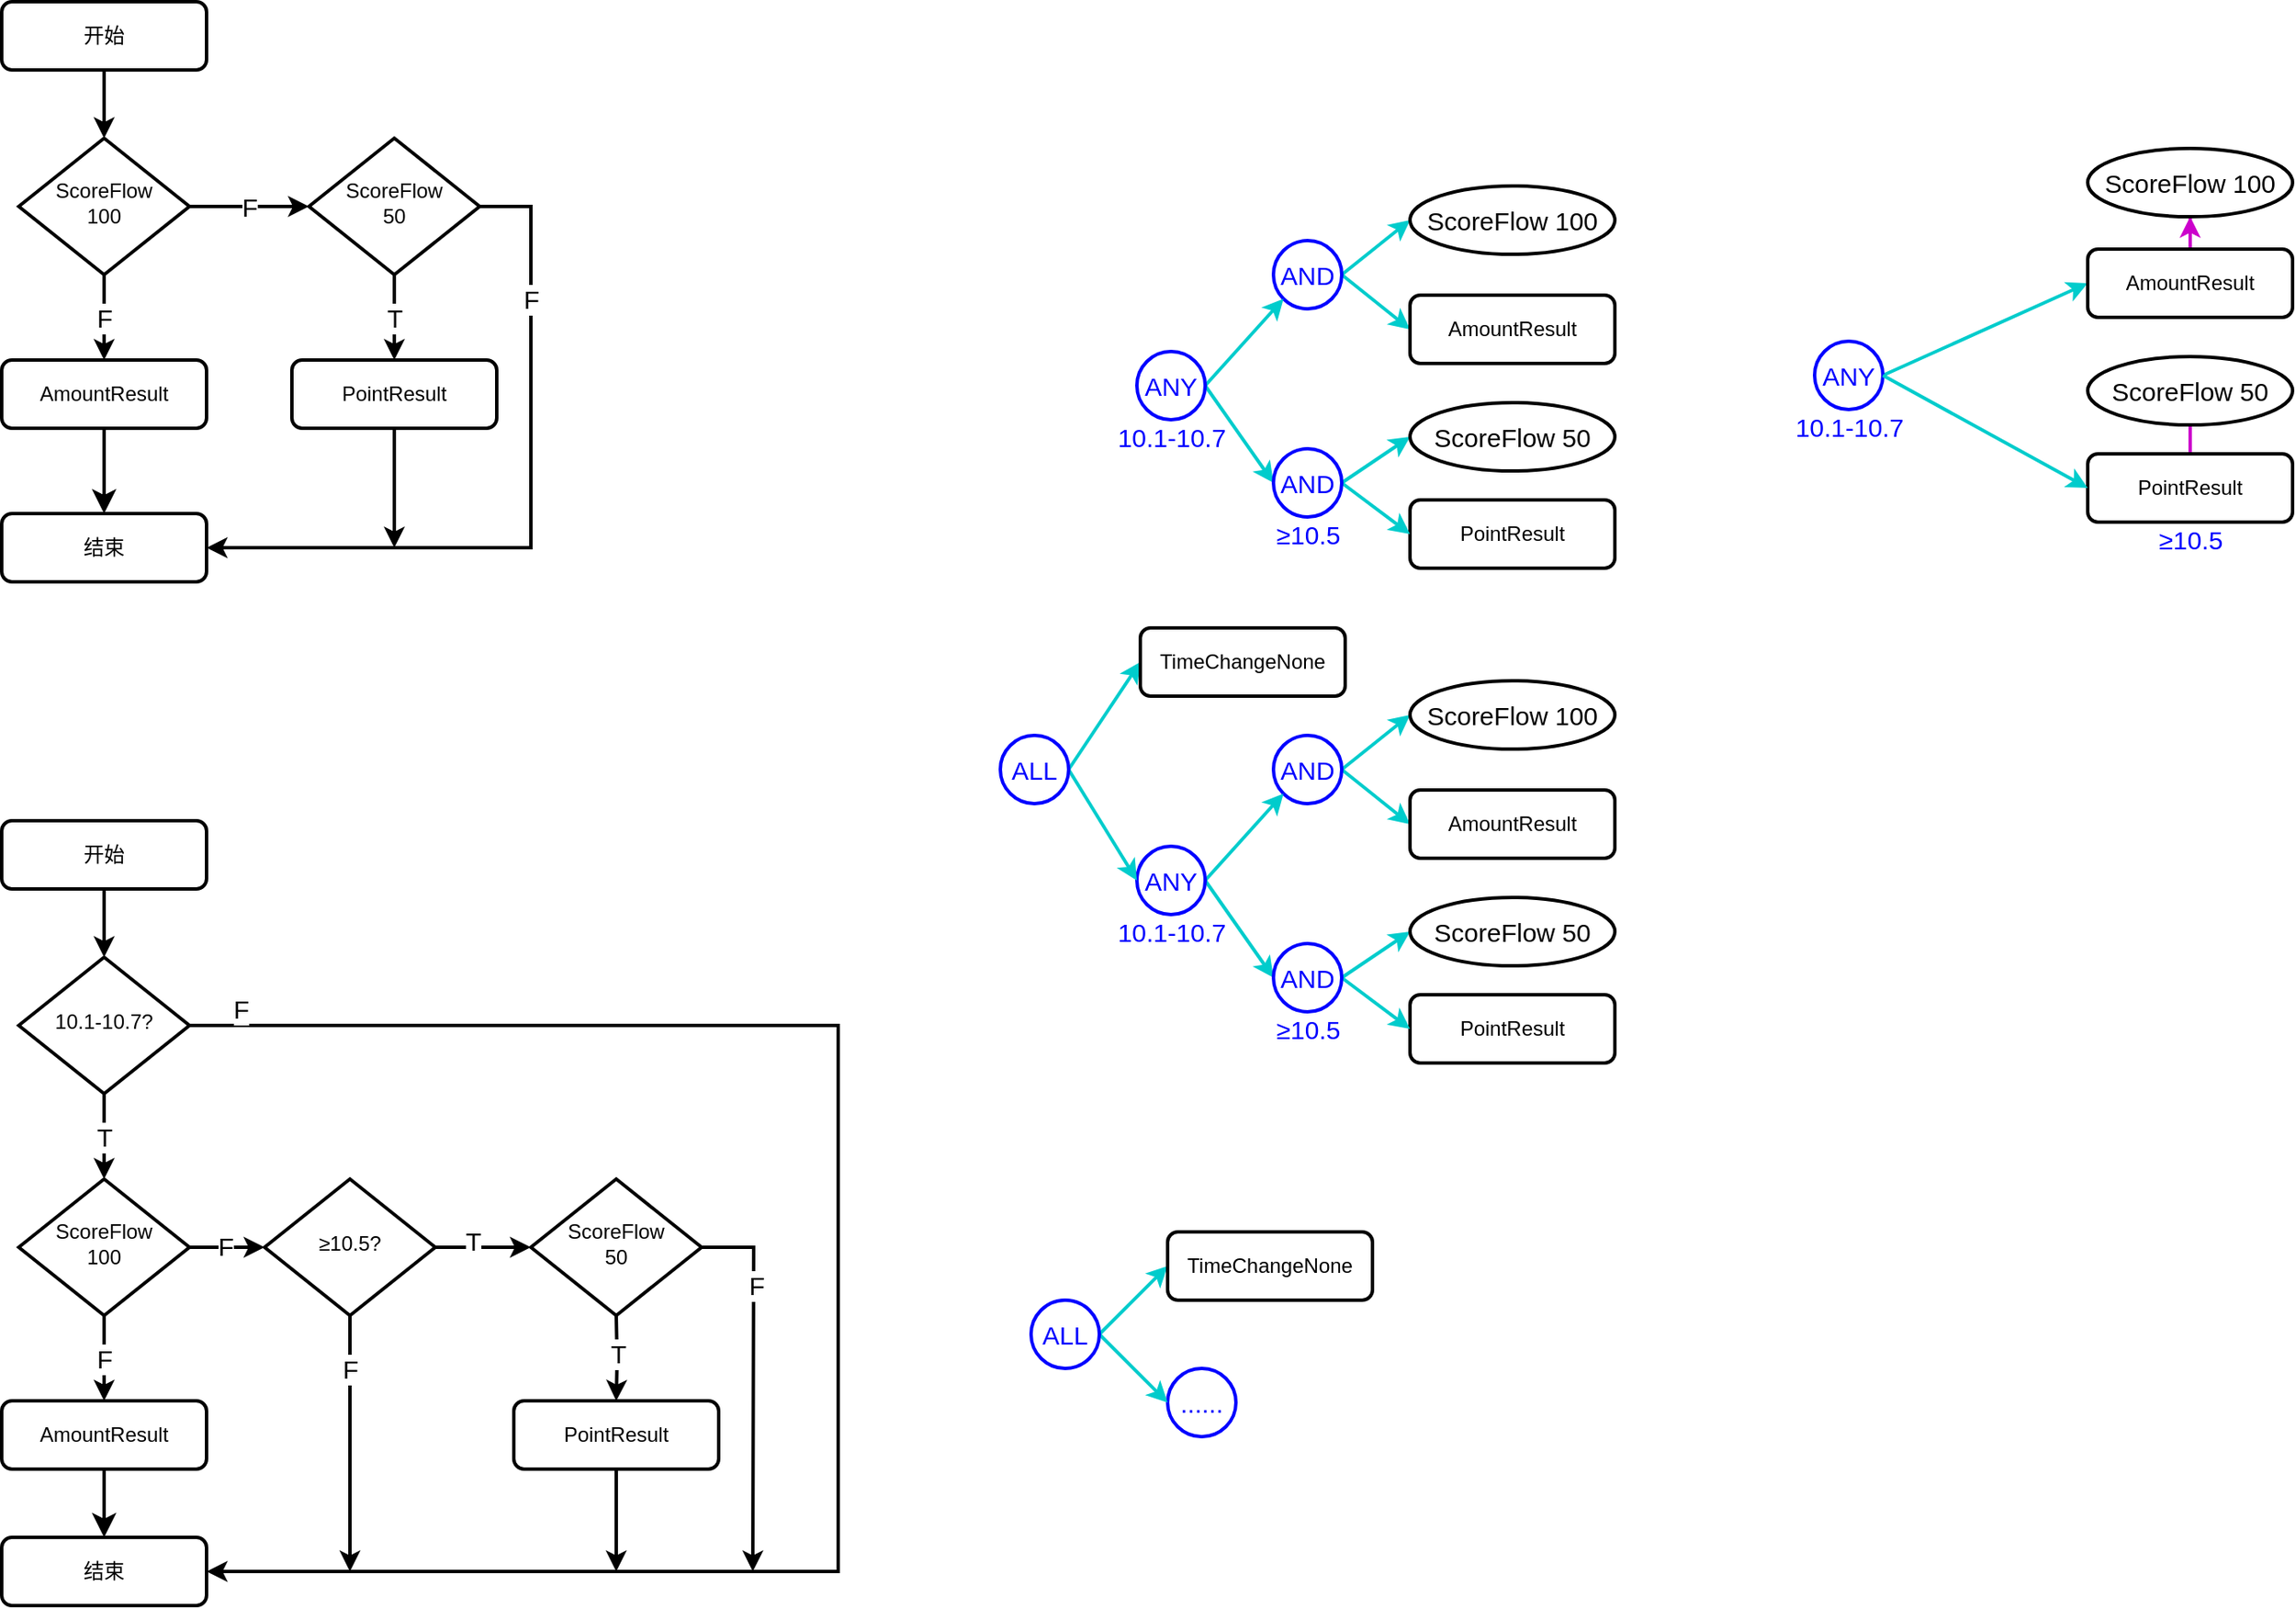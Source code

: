 <mxfile version="13.9.1" type="github">
  <diagram id="C5RBs43oDa-KdzZeNtuy" name="Page-1">
    <mxGraphModel dx="395" dy="258" grid="0" gridSize="10" guides="1" tooltips="1" connect="1" arrows="1" fold="1" page="0" pageScale="1" pageWidth="827" pageHeight="1169" math="0" shadow="0">
      <root>
        <mxCell id="WIyWlLk6GJQsqaUBKTNV-0" />
        <mxCell id="WIyWlLk6GJQsqaUBKTNV-1" parent="WIyWlLk6GJQsqaUBKTNV-0" />
        <mxCell id="TnptlTgJxlTRzI9Jp_Q5-65" value="" style="edgeStyle=orthogonalEdgeStyle;rounded=0;orthogonalLoop=1;jettySize=auto;html=1;endArrow=classic;endFill=1;strokeColor=#000000;strokeWidth=2;" parent="WIyWlLk6GJQsqaUBKTNV-1" source="TnptlTgJxlTRzI9Jp_Q5-39" target="TnptlTgJxlTRzI9Jp_Q5-55" edge="1">
          <mxGeometry relative="1" as="geometry" />
        </mxCell>
        <mxCell id="TnptlTgJxlTRzI9Jp_Q5-39" value="开始" style="rounded=1;whiteSpace=wrap;html=1;fontSize=12;glass=0;strokeWidth=2;shadow=0;" parent="WIyWlLk6GJQsqaUBKTNV-1" vertex="1">
          <mxGeometry x="160" y="530" width="120" height="40" as="geometry" />
        </mxCell>
        <mxCell id="TnptlTgJxlTRzI9Jp_Q5-64" value="F" style="edgeStyle=orthogonalEdgeStyle;rounded=0;orthogonalLoop=1;jettySize=auto;html=1;endArrow=classic;endFill=1;strokeColor=#000000;spacing=3;fontSize=15;strokeWidth=2;" parent="WIyWlLk6GJQsqaUBKTNV-1" source="TnptlTgJxlTRzI9Jp_Q5-42" target="TnptlTgJxlTRzI9Jp_Q5-45" edge="1">
          <mxGeometry relative="1" as="geometry" />
        </mxCell>
        <mxCell id="TnptlTgJxlTRzI9Jp_Q5-118" value="" style="edgeStyle=orthogonalEdgeStyle;rounded=0;jumpSize=10;orthogonalLoop=1;jettySize=auto;html=1;endArrow=classic;endFill=1;strokeColor=#000000;fontSize=15;fontColor=#000000;strokeWidth=2;" parent="WIyWlLk6GJQsqaUBKTNV-1" source="TnptlTgJxlTRzI9Jp_Q5-42" target="TnptlTgJxlTRzI9Jp_Q5-117" edge="1">
          <mxGeometry relative="1" as="geometry" />
        </mxCell>
        <mxCell id="TnptlTgJxlTRzI9Jp_Q5-120" value="F" style="edgeLabel;html=1;align=center;verticalAlign=middle;resizable=0;points=[];fontSize=15;fontColor=#000000;" parent="TnptlTgJxlTRzI9Jp_Q5-118" vertex="1" connectable="0">
          <mxGeometry x="-0.051" y="1" relative="1" as="geometry">
            <mxPoint as="offset" />
          </mxGeometry>
        </mxCell>
        <mxCell id="TnptlTgJxlTRzI9Jp_Q5-42" value="ScoreFlow&lt;br&gt;100" style="rhombus;whiteSpace=wrap;html=1;shadow=0;fontFamily=Helvetica;fontSize=12;align=center;strokeWidth=2;spacing=6;spacingTop=-4;" parent="WIyWlLk6GJQsqaUBKTNV-1" vertex="1">
          <mxGeometry x="170" y="740" width="100" height="80" as="geometry" />
        </mxCell>
        <mxCell id="TnptlTgJxlTRzI9Jp_Q5-43" value="" style="rounded=0;html=1;jettySize=auto;orthogonalLoop=1;fontSize=11;endArrow=classic;endFill=1;endSize=8;strokeWidth=2;shadow=0;labelBackgroundColor=none;edgeStyle=orthogonalEdgeStyle;exitX=0.5;exitY=1;exitDx=0;exitDy=0;" parent="WIyWlLk6GJQsqaUBKTNV-1" source="TnptlTgJxlTRzI9Jp_Q5-45" target="TnptlTgJxlTRzI9Jp_Q5-44" edge="1">
          <mxGeometry x="0.333" y="20" relative="1" as="geometry">
            <mxPoint as="offset" />
            <mxPoint x="220" y="940" as="sourcePoint" />
          </mxGeometry>
        </mxCell>
        <mxCell id="TnptlTgJxlTRzI9Jp_Q5-44" value="结束" style="rounded=1;whiteSpace=wrap;html=1;fontSize=12;glass=0;strokeWidth=2;shadow=0;" parent="WIyWlLk6GJQsqaUBKTNV-1" vertex="1">
          <mxGeometry x="160" y="950" width="120" height="40" as="geometry" />
        </mxCell>
        <mxCell id="TnptlTgJxlTRzI9Jp_Q5-45" value="AmountResult" style="rounded=1;whiteSpace=wrap;html=1;fontSize=12;glass=0;strokeWidth=2;shadow=0;" parent="WIyWlLk6GJQsqaUBKTNV-1" vertex="1">
          <mxGeometry x="160" y="870" width="120" height="40" as="geometry" />
        </mxCell>
        <mxCell id="TnptlTgJxlTRzI9Jp_Q5-46" value="" style="edgeStyle=orthogonalEdgeStyle;rounded=0;orthogonalLoop=1;jettySize=auto;html=1;spacing=3;fontSize=15;strokeWidth=2;" parent="WIyWlLk6GJQsqaUBKTNV-1" target="TnptlTgJxlTRzI9Jp_Q5-50" edge="1">
          <mxGeometry relative="1" as="geometry">
            <mxPoint x="520" y="820.0" as="sourcePoint" />
          </mxGeometry>
        </mxCell>
        <mxCell id="TnptlTgJxlTRzI9Jp_Q5-111" value="T" style="edgeLabel;html=1;align=center;verticalAlign=middle;resizable=0;points=[];fontSize=15;" parent="TnptlTgJxlTRzI9Jp_Q5-46" vertex="1" connectable="0">
          <mxGeometry x="-0.156" relative="1" as="geometry">
            <mxPoint as="offset" />
          </mxGeometry>
        </mxCell>
        <mxCell id="TnptlTgJxlTRzI9Jp_Q5-124" style="edgeStyle=orthogonalEdgeStyle;rounded=0;jumpSize=10;orthogonalLoop=1;jettySize=auto;html=1;endArrow=classic;endFill=1;strokeColor=#000000;fontSize=15;fontColor=#000000;strokeWidth=2;" parent="WIyWlLk6GJQsqaUBKTNV-1" source="TnptlTgJxlTRzI9Jp_Q5-50" edge="1">
          <mxGeometry relative="1" as="geometry">
            <mxPoint x="520" y="970" as="targetPoint" />
          </mxGeometry>
        </mxCell>
        <mxCell id="TnptlTgJxlTRzI9Jp_Q5-50" value="PointResult" style="rounded=1;whiteSpace=wrap;html=1;fontSize=12;glass=0;strokeWidth=2;shadow=0;" parent="WIyWlLk6GJQsqaUBKTNV-1" vertex="1">
          <mxGeometry x="460" y="870" width="120" height="40" as="geometry" />
        </mxCell>
        <mxCell id="TnptlTgJxlTRzI9Jp_Q5-56" value="T" style="edgeStyle=orthogonalEdgeStyle;rounded=0;orthogonalLoop=1;jettySize=auto;html=1;endArrow=classic;endFill=1;strokeColor=#000000;spacing=3;fontSize=15;strokeWidth=2;" parent="WIyWlLk6GJQsqaUBKTNV-1" source="TnptlTgJxlTRzI9Jp_Q5-55" target="TnptlTgJxlTRzI9Jp_Q5-42" edge="1">
          <mxGeometry relative="1" as="geometry" />
        </mxCell>
        <mxCell id="TnptlTgJxlTRzI9Jp_Q5-114" style="edgeStyle=orthogonalEdgeStyle;rounded=0;jumpSize=10;orthogonalLoop=1;jettySize=auto;html=1;exitX=1;exitY=0.5;exitDx=0;exitDy=0;entryX=1;entryY=0.5;entryDx=0;entryDy=0;endArrow=classic;endFill=1;strokeColor=#000000;fontSize=15;fontColor=#99004D;strokeWidth=2;" parent="WIyWlLk6GJQsqaUBKTNV-1" source="TnptlTgJxlTRzI9Jp_Q5-55" target="TnptlTgJxlTRzI9Jp_Q5-44" edge="1">
          <mxGeometry relative="1" as="geometry">
            <Array as="points">
              <mxPoint x="650" y="650" />
              <mxPoint x="650" y="970" />
            </Array>
          </mxGeometry>
        </mxCell>
        <mxCell id="TnptlTgJxlTRzI9Jp_Q5-132" value="F" style="edgeLabel;html=1;align=center;verticalAlign=middle;resizable=0;points=[];fontSize=15;fontColor=#000000;" parent="TnptlTgJxlTRzI9Jp_Q5-114" vertex="1" connectable="0">
          <mxGeometry x="-0.627" y="-1" relative="1" as="geometry">
            <mxPoint x="-170" y="-10.97" as="offset" />
          </mxGeometry>
        </mxCell>
        <mxCell id="TnptlTgJxlTRzI9Jp_Q5-55" value="10.1-10.7?" style="rhombus;whiteSpace=wrap;html=1;shadow=0;fontFamily=Helvetica;fontSize=12;align=center;strokeWidth=2;spacing=6;spacingTop=-4;" parent="WIyWlLk6GJQsqaUBKTNV-1" vertex="1">
          <mxGeometry x="170" y="610" width="100" height="80" as="geometry" />
        </mxCell>
        <mxCell id="TnptlTgJxlTRzI9Jp_Q5-104" value="" style="edgeStyle=orthogonalEdgeStyle;rounded=0;orthogonalLoop=1;jettySize=auto;html=1;endArrow=classic;endFill=1;strokeColor=#000000;spacingBottom=0;fontStyle=0;strokeWidth=2;" parent="WIyWlLk6GJQsqaUBKTNV-1" source="TnptlTgJxlTRzI9Jp_Q5-86" target="TnptlTgJxlTRzI9Jp_Q5-89" edge="1">
          <mxGeometry relative="1" as="geometry" />
        </mxCell>
        <mxCell id="TnptlTgJxlTRzI9Jp_Q5-86" value="开始" style="rounded=1;whiteSpace=wrap;html=1;fontSize=12;glass=0;strokeWidth=2;shadow=0;spacingBottom=0;fontStyle=0" parent="WIyWlLk6GJQsqaUBKTNV-1" vertex="1">
          <mxGeometry x="160" y="50" width="120" height="40" as="geometry" />
        </mxCell>
        <mxCell id="TnptlTgJxlTRzI9Jp_Q5-87" value="F" style="edgeStyle=orthogonalEdgeStyle;rounded=0;orthogonalLoop=1;jettySize=auto;html=1;endArrow=classic;endFill=1;strokeColor=#000000;spacing=3;fontSize=15;spacingBottom=0;fontStyle=0;strokeWidth=2;" parent="WIyWlLk6GJQsqaUBKTNV-1" source="TnptlTgJxlTRzI9Jp_Q5-89" target="TnptlTgJxlTRzI9Jp_Q5-97" edge="1">
          <mxGeometry relative="1" as="geometry" />
        </mxCell>
        <mxCell id="TnptlTgJxlTRzI9Jp_Q5-88" value="F" style="edgeStyle=orthogonalEdgeStyle;rounded=0;orthogonalLoop=1;jettySize=auto;html=1;endArrow=classic;endFill=1;strokeColor=#000000;spacing=3;fontSize=15;spacingBottom=0;fontStyle=0;strokeWidth=2;" parent="WIyWlLk6GJQsqaUBKTNV-1" source="TnptlTgJxlTRzI9Jp_Q5-89" target="TnptlTgJxlTRzI9Jp_Q5-92" edge="1">
          <mxGeometry relative="1" as="geometry" />
        </mxCell>
        <mxCell id="TnptlTgJxlTRzI9Jp_Q5-89" value="ScoreFlow&lt;br&gt;100" style="rhombus;whiteSpace=wrap;html=1;shadow=0;fontFamily=Helvetica;fontSize=12;align=center;strokeWidth=2;spacing=6;spacingTop=-4;spacingBottom=0;fontStyle=0" parent="WIyWlLk6GJQsqaUBKTNV-1" vertex="1">
          <mxGeometry x="170" y="130" width="100" height="80" as="geometry" />
        </mxCell>
        <mxCell id="TnptlTgJxlTRzI9Jp_Q5-90" value="" style="rounded=0;html=1;jettySize=auto;orthogonalLoop=1;fontSize=11;endArrow=classic;endFill=1;endSize=8;strokeWidth=2;shadow=0;labelBackgroundColor=none;edgeStyle=orthogonalEdgeStyle;exitX=0.5;exitY=1;exitDx=0;exitDy=0;spacingBottom=0;fontStyle=0" parent="WIyWlLk6GJQsqaUBKTNV-1" source="TnptlTgJxlTRzI9Jp_Q5-92" target="TnptlTgJxlTRzI9Jp_Q5-91" edge="1">
          <mxGeometry x="0.333" y="20" relative="1" as="geometry">
            <mxPoint as="offset" />
            <mxPoint x="220" y="330" as="sourcePoint" />
          </mxGeometry>
        </mxCell>
        <mxCell id="TnptlTgJxlTRzI9Jp_Q5-91" value="结束" style="rounded=1;whiteSpace=wrap;html=1;fontSize=12;glass=0;strokeWidth=2;shadow=0;spacingBottom=0;fontStyle=0" parent="WIyWlLk6GJQsqaUBKTNV-1" vertex="1">
          <mxGeometry x="160" y="350" width="120" height="40" as="geometry" />
        </mxCell>
        <mxCell id="TnptlTgJxlTRzI9Jp_Q5-92" value="AmountResult" style="rounded=1;whiteSpace=wrap;html=1;fontSize=12;glass=0;strokeWidth=2;shadow=0;spacingBottom=0;fontStyle=0" parent="WIyWlLk6GJQsqaUBKTNV-1" vertex="1">
          <mxGeometry x="160" y="260" width="120" height="40" as="geometry" />
        </mxCell>
        <mxCell id="TnptlTgJxlTRzI9Jp_Q5-93" value="T" style="edgeStyle=orthogonalEdgeStyle;rounded=0;orthogonalLoop=1;jettySize=auto;html=1;spacing=3;fontSize=15;spacingBottom=0;fontStyle=0;strokeWidth=2;" parent="WIyWlLk6GJQsqaUBKTNV-1" source="TnptlTgJxlTRzI9Jp_Q5-97" target="TnptlTgJxlTRzI9Jp_Q5-99" edge="1">
          <mxGeometry relative="1" as="geometry" />
        </mxCell>
        <mxCell id="TnptlTgJxlTRzI9Jp_Q5-95" style="edgeStyle=orthogonalEdgeStyle;rounded=0;orthogonalLoop=1;jettySize=auto;html=1;exitX=1;exitY=0.5;exitDx=0;exitDy=0;entryX=1;entryY=0.5;entryDx=0;entryDy=0;spacing=3;fontSize=12;spacingBottom=0;fontStyle=0;strokeWidth=2;" parent="WIyWlLk6GJQsqaUBKTNV-1" source="TnptlTgJxlTRzI9Jp_Q5-97" target="TnptlTgJxlTRzI9Jp_Q5-91" edge="1">
          <mxGeometry relative="1" as="geometry">
            <Array as="points">
              <mxPoint x="470" y="170" />
              <mxPoint x="470" y="370" />
            </Array>
          </mxGeometry>
        </mxCell>
        <mxCell id="TnptlTgJxlTRzI9Jp_Q5-131" value="F" style="edgeLabel;html=1;align=center;verticalAlign=middle;resizable=0;points=[];fontSize=15;fontColor=#000000;spacingBottom=0;fontStyle=0" parent="TnptlTgJxlTRzI9Jp_Q5-95" vertex="1" connectable="0">
          <mxGeometry x="-0.63" y="3" relative="1" as="geometry">
            <mxPoint x="-3.06" y="5.88" as="offset" />
          </mxGeometry>
        </mxCell>
        <mxCell id="TnptlTgJxlTRzI9Jp_Q5-97" value="ScoreFlow&lt;br&gt;50" style="rhombus;whiteSpace=wrap;html=1;shadow=0;fontFamily=Helvetica;fontSize=12;align=center;strokeWidth=2;spacing=6;spacingTop=-4;spacingBottom=0;fontStyle=0" parent="WIyWlLk6GJQsqaUBKTNV-1" vertex="1">
          <mxGeometry x="340" y="130" width="100" height="80" as="geometry" />
        </mxCell>
        <mxCell id="TnptlTgJxlTRzI9Jp_Q5-129" style="edgeStyle=orthogonalEdgeStyle;rounded=0;jumpSize=10;orthogonalLoop=1;jettySize=auto;html=1;endArrow=classic;endFill=1;strokeColor=#000000;fontSize=15;fontColor=#000000;spacingBottom=0;fontStyle=0;strokeWidth=2;" parent="WIyWlLk6GJQsqaUBKTNV-1" source="TnptlTgJxlTRzI9Jp_Q5-99" edge="1">
          <mxGeometry relative="1" as="geometry">
            <mxPoint x="390" y="370" as="targetPoint" />
          </mxGeometry>
        </mxCell>
        <mxCell id="TnptlTgJxlTRzI9Jp_Q5-99" value="PointResult" style="rounded=1;whiteSpace=wrap;html=1;fontSize=12;glass=0;strokeWidth=2;shadow=0;spacingBottom=0;fontStyle=0" parent="WIyWlLk6GJQsqaUBKTNV-1" vertex="1">
          <mxGeometry x="330" y="260" width="120" height="40" as="geometry" />
        </mxCell>
        <mxCell id="TnptlTgJxlTRzI9Jp_Q5-125" style="edgeStyle=orthogonalEdgeStyle;rounded=0;jumpSize=10;orthogonalLoop=1;jettySize=auto;html=1;endArrow=classic;endFill=1;strokeColor=#000000;fontSize=15;fontColor=#000000;strokeWidth=2;" parent="WIyWlLk6GJQsqaUBKTNV-1" source="TnptlTgJxlTRzI9Jp_Q5-48" edge="1">
          <mxGeometry relative="1" as="geometry">
            <mxPoint x="600" y="970" as="targetPoint" />
          </mxGeometry>
        </mxCell>
        <mxCell id="TnptlTgJxlTRzI9Jp_Q5-126" value="F" style="edgeLabel;html=1;align=center;verticalAlign=middle;resizable=0;points=[];fontSize=15;fontColor=#000000;" parent="TnptlTgJxlTRzI9Jp_Q5-125" vertex="1" connectable="0">
          <mxGeometry x="-0.53" y="1" relative="1" as="geometry">
            <mxPoint as="offset" />
          </mxGeometry>
        </mxCell>
        <mxCell id="TnptlTgJxlTRzI9Jp_Q5-48" value="ScoreFlow&lt;br&gt;50" style="rhombus;whiteSpace=wrap;html=1;shadow=0;fontFamily=Helvetica;fontSize=12;align=center;strokeWidth=2;spacing=6;spacingTop=-4;" parent="WIyWlLk6GJQsqaUBKTNV-1" vertex="1">
          <mxGeometry x="470" y="740" width="100" height="80" as="geometry" />
        </mxCell>
        <mxCell id="TnptlTgJxlTRzI9Jp_Q5-112" style="edgeStyle=orthogonalEdgeStyle;rounded=0;orthogonalLoop=1;jettySize=auto;html=1;exitX=1;exitY=0.5;exitDx=0;exitDy=0;entryX=1;entryY=0.5;entryDx=0;entryDy=0;fontSize=12;" parent="WIyWlLk6GJQsqaUBKTNV-1" target="TnptlTgJxlTRzI9Jp_Q5-48" edge="1">
          <mxGeometry relative="1" as="geometry">
            <mxPoint x="570" y="780.0" as="sourcePoint" />
            <mxPoint x="430" y="1000" as="targetPoint" />
          </mxGeometry>
        </mxCell>
        <mxCell id="TnptlTgJxlTRzI9Jp_Q5-119" value="" style="edgeStyle=orthogonalEdgeStyle;rounded=0;jumpSize=10;orthogonalLoop=1;jettySize=auto;html=1;endArrow=classic;endFill=1;strokeColor=#000000;fontSize=15;fontColor=#000000;strokeWidth=2;" parent="WIyWlLk6GJQsqaUBKTNV-1" source="TnptlTgJxlTRzI9Jp_Q5-117" target="TnptlTgJxlTRzI9Jp_Q5-48" edge="1">
          <mxGeometry relative="1" as="geometry" />
        </mxCell>
        <mxCell id="TnptlTgJxlTRzI9Jp_Q5-121" value="T" style="edgeLabel;html=1;align=center;verticalAlign=middle;resizable=0;points=[];fontSize=15;fontColor=#000000;" parent="TnptlTgJxlTRzI9Jp_Q5-119" vertex="1" connectable="0">
          <mxGeometry x="-0.229" y="4" relative="1" as="geometry">
            <mxPoint as="offset" />
          </mxGeometry>
        </mxCell>
        <mxCell id="TnptlTgJxlTRzI9Jp_Q5-123" style="edgeStyle=orthogonalEdgeStyle;rounded=0;jumpSize=10;orthogonalLoop=1;jettySize=auto;html=1;endArrow=classic;endFill=1;strokeColor=#000000;fontSize=15;fontColor=#000000;strokeWidth=2;" parent="WIyWlLk6GJQsqaUBKTNV-1" source="TnptlTgJxlTRzI9Jp_Q5-117" edge="1">
          <mxGeometry relative="1" as="geometry">
            <mxPoint x="364" y="970" as="targetPoint" />
          </mxGeometry>
        </mxCell>
        <mxCell id="TnptlTgJxlTRzI9Jp_Q5-127" value="F" style="edgeLabel;html=1;align=center;verticalAlign=middle;resizable=0;points=[];fontSize=15;fontColor=#000000;" parent="TnptlTgJxlTRzI9Jp_Q5-123" vertex="1" connectable="0">
          <mxGeometry x="-0.303" relative="1" as="geometry">
            <mxPoint y="-21.76" as="offset" />
          </mxGeometry>
        </mxCell>
        <mxCell id="TnptlTgJxlTRzI9Jp_Q5-117" value="≥10.5?" style="rhombus;whiteSpace=wrap;html=1;shadow=0;fontFamily=Helvetica;fontSize=12;align=center;strokeWidth=2;spacing=6;spacingTop=-4;" parent="WIyWlLk6GJQsqaUBKTNV-1" vertex="1">
          <mxGeometry x="314" y="740" width="100" height="80" as="geometry" />
        </mxCell>
        <mxCell id="TnptlTgJxlTRzI9Jp_Q5-153" style="edgeStyle=none;rounded=0;jumpSize=10;orthogonalLoop=1;jettySize=auto;html=1;exitX=1;exitY=0.5;exitDx=0;exitDy=0;entryX=0;entryY=0.5;entryDx=0;entryDy=0;endArrow=classic;endFill=1;strokeWidth=2;fontSize=15;fontColor=#6600CC;strokeColor=#00CCCC;" parent="WIyWlLk6GJQsqaUBKTNV-1" source="TnptlTgJxlTRzI9Jp_Q5-135" target="TnptlTgJxlTRzI9Jp_Q5-148" edge="1">
          <mxGeometry relative="1" as="geometry" />
        </mxCell>
        <mxCell id="TnptlTgJxlTRzI9Jp_Q5-154" style="edgeStyle=none;rounded=0;jumpSize=10;orthogonalLoop=1;jettySize=auto;html=1;exitX=1;exitY=0.5;exitDx=0;exitDy=0;entryX=0;entryY=0.5;entryDx=0;entryDy=0;endArrow=classic;endFill=1;strokeWidth=2;fontSize=15;fontColor=#6600CC;strokeColor=#00CCCC;" parent="WIyWlLk6GJQsqaUBKTNV-1" source="TnptlTgJxlTRzI9Jp_Q5-135" target="TnptlTgJxlTRzI9Jp_Q5-143" edge="1">
          <mxGeometry relative="1" as="geometry" />
        </mxCell>
        <mxCell id="TnptlTgJxlTRzI9Jp_Q5-135" value="AND" style="ellipse;whiteSpace=wrap;html=1;aspect=fixed;strokeWidth=2;fontSize=15;fontColor=#0000FF;strokeColor=#0000FF;" parent="WIyWlLk6GJQsqaUBKTNV-1" vertex="1">
          <mxGeometry x="905" y="190" width="40" height="40" as="geometry" />
        </mxCell>
        <mxCell id="TnptlTgJxlTRzI9Jp_Q5-157" style="edgeStyle=none;rounded=0;jumpSize=10;orthogonalLoop=1;jettySize=auto;html=1;exitX=1;exitY=0.5;exitDx=0;exitDy=0;entryX=0;entryY=1;entryDx=0;entryDy=0;endArrow=classic;endFill=1;strokeWidth=2;fontSize=15;fontColor=#6600CC;strokeColor=#00CCCC;" parent="WIyWlLk6GJQsqaUBKTNV-1" source="TnptlTgJxlTRzI9Jp_Q5-136" target="TnptlTgJxlTRzI9Jp_Q5-135" edge="1">
          <mxGeometry relative="1" as="geometry" />
        </mxCell>
        <mxCell id="TnptlTgJxlTRzI9Jp_Q5-158" style="edgeStyle=none;rounded=0;jumpSize=10;orthogonalLoop=1;jettySize=auto;html=1;exitX=1;exitY=0.5;exitDx=0;exitDy=0;entryX=0;entryY=0.5;entryDx=0;entryDy=0;endArrow=classic;endFill=1;strokeWidth=2;fontSize=15;fontColor=#6600CC;strokeColor=#00CCCC;" parent="WIyWlLk6GJQsqaUBKTNV-1" source="TnptlTgJxlTRzI9Jp_Q5-136" target="TnptlTgJxlTRzI9Jp_Q5-145" edge="1">
          <mxGeometry relative="1" as="geometry" />
        </mxCell>
        <mxCell id="TnptlTgJxlTRzI9Jp_Q5-136" value="ANY" style="ellipse;whiteSpace=wrap;html=1;aspect=fixed;strokeWidth=2;fontSize=15;fontColor=#0000FF;strokeColor=#0000FF;" parent="WIyWlLk6GJQsqaUBKTNV-1" vertex="1">
          <mxGeometry x="825" y="255" width="40" height="40" as="geometry" />
        </mxCell>
        <mxCell id="TnptlTgJxlTRzI9Jp_Q5-143" value="AmountResult" style="rounded=1;whiteSpace=wrap;html=1;fontSize=12;glass=0;strokeWidth=2;shadow=0;spacingBottom=0;fontStyle=0" parent="WIyWlLk6GJQsqaUBKTNV-1" vertex="1">
          <mxGeometry x="985" y="222" width="120" height="40" as="geometry" />
        </mxCell>
        <mxCell id="TnptlTgJxlTRzI9Jp_Q5-144" value="PointResult" style="rounded=1;whiteSpace=wrap;html=1;fontSize=12;glass=0;strokeWidth=2;shadow=0;spacingBottom=0;fontStyle=0" parent="WIyWlLk6GJQsqaUBKTNV-1" vertex="1">
          <mxGeometry x="985" y="342" width="120" height="40" as="geometry" />
        </mxCell>
        <mxCell id="TnptlTgJxlTRzI9Jp_Q5-155" style="edgeStyle=none;rounded=0;jumpSize=10;orthogonalLoop=1;jettySize=auto;html=1;exitX=1;exitY=0.5;exitDx=0;exitDy=0;entryX=0;entryY=0.5;entryDx=0;entryDy=0;endArrow=classic;endFill=1;strokeWidth=2;fontSize=15;fontColor=#6600CC;strokeColor=#00CCCC;" parent="WIyWlLk6GJQsqaUBKTNV-1" source="TnptlTgJxlTRzI9Jp_Q5-145" target="TnptlTgJxlTRzI9Jp_Q5-149" edge="1">
          <mxGeometry relative="1" as="geometry" />
        </mxCell>
        <mxCell id="TnptlTgJxlTRzI9Jp_Q5-156" style="edgeStyle=none;rounded=0;jumpSize=10;orthogonalLoop=1;jettySize=auto;html=1;exitX=1;exitY=0.5;exitDx=0;exitDy=0;entryX=0;entryY=0.5;entryDx=0;entryDy=0;endArrow=classic;endFill=1;strokeWidth=2;fontSize=15;fontColor=#6600CC;strokeColor=#00CCCC;" parent="WIyWlLk6GJQsqaUBKTNV-1" source="TnptlTgJxlTRzI9Jp_Q5-145" target="TnptlTgJxlTRzI9Jp_Q5-144" edge="1">
          <mxGeometry relative="1" as="geometry" />
        </mxCell>
        <mxCell id="TnptlTgJxlTRzI9Jp_Q5-145" value="AND" style="ellipse;whiteSpace=wrap;html=1;aspect=fixed;strokeWidth=2;fontSize=15;fontColor=#0000FF;strokeColor=#0000FF;" parent="WIyWlLk6GJQsqaUBKTNV-1" vertex="1">
          <mxGeometry x="905" y="312" width="40" height="40" as="geometry" />
        </mxCell>
        <mxCell id="TnptlTgJxlTRzI9Jp_Q5-148" value="&lt;span&gt;ScoreFlow 100&lt;/span&gt;" style="ellipse;whiteSpace=wrap;html=1;strokeWidth=2;fontSize=15;fontColor=#000000;" parent="WIyWlLk6GJQsqaUBKTNV-1" vertex="1">
          <mxGeometry x="985" y="158" width="120" height="40" as="geometry" />
        </mxCell>
        <mxCell id="TnptlTgJxlTRzI9Jp_Q5-149" value="&lt;span&gt;ScoreFlow 50&lt;/span&gt;" style="ellipse;whiteSpace=wrap;html=1;strokeWidth=2;fontSize=15;fontColor=#000000;" parent="WIyWlLk6GJQsqaUBKTNV-1" vertex="1">
          <mxGeometry x="985" y="285" width="120" height="40" as="geometry" />
        </mxCell>
        <mxCell id="TnptlTgJxlTRzI9Jp_Q5-166" value="10.1-10.7" style="text;html=1;align=center;verticalAlign=middle;resizable=0;points=[];autosize=1;fontSize=15;fontColor=#0000FF;" parent="WIyWlLk6GJQsqaUBKTNV-1" vertex="1">
          <mxGeometry x="805" y="295" width="80" height="20" as="geometry" />
        </mxCell>
        <mxCell id="TnptlTgJxlTRzI9Jp_Q5-167" value="≥10.5" style="text;html=1;align=center;verticalAlign=middle;resizable=0;points=[];autosize=1;fontSize=15;fontColor=#0000FF;" parent="WIyWlLk6GJQsqaUBKTNV-1" vertex="1">
          <mxGeometry x="895" y="352" width="60" height="20" as="geometry" />
        </mxCell>
        <mxCell id="TnptlTgJxlTRzI9Jp_Q5-168" style="edgeStyle=none;rounded=0;jumpSize=10;orthogonalLoop=1;jettySize=auto;html=1;exitX=1;exitY=0.5;exitDx=0;exitDy=0;entryX=0;entryY=0.5;entryDx=0;entryDy=0;endArrow=classic;endFill=1;strokeWidth=2;fontSize=15;fontColor=#6600CC;strokeColor=#00CCCC;" parent="WIyWlLk6GJQsqaUBKTNV-1" source="TnptlTgJxlTRzI9Jp_Q5-170" target="TnptlTgJxlTRzI9Jp_Q5-179" edge="1">
          <mxGeometry relative="1" as="geometry" />
        </mxCell>
        <mxCell id="TnptlTgJxlTRzI9Jp_Q5-169" style="edgeStyle=none;rounded=0;jumpSize=10;orthogonalLoop=1;jettySize=auto;html=1;exitX=1;exitY=0.5;exitDx=0;exitDy=0;entryX=0;entryY=0.5;entryDx=0;entryDy=0;endArrow=classic;endFill=1;strokeWidth=2;fontSize=15;fontColor=#6600CC;strokeColor=#00CCCC;" parent="WIyWlLk6GJQsqaUBKTNV-1" source="TnptlTgJxlTRzI9Jp_Q5-170" target="TnptlTgJxlTRzI9Jp_Q5-174" edge="1">
          <mxGeometry relative="1" as="geometry" />
        </mxCell>
        <mxCell id="TnptlTgJxlTRzI9Jp_Q5-170" value="AND" style="ellipse;whiteSpace=wrap;html=1;aspect=fixed;strokeWidth=2;fontSize=15;fontColor=#0000FF;strokeColor=#0000FF;" parent="WIyWlLk6GJQsqaUBKTNV-1" vertex="1">
          <mxGeometry x="905" y="480" width="40" height="40" as="geometry" />
        </mxCell>
        <mxCell id="TnptlTgJxlTRzI9Jp_Q5-171" style="edgeStyle=none;rounded=0;jumpSize=10;orthogonalLoop=1;jettySize=auto;html=1;exitX=1;exitY=0.5;exitDx=0;exitDy=0;entryX=0;entryY=1;entryDx=0;entryDy=0;endArrow=classic;endFill=1;strokeWidth=2;fontSize=15;fontColor=#6600CC;strokeColor=#00CCCC;" parent="WIyWlLk6GJQsqaUBKTNV-1" source="TnptlTgJxlTRzI9Jp_Q5-173" target="TnptlTgJxlTRzI9Jp_Q5-170" edge="1">
          <mxGeometry relative="1" as="geometry" />
        </mxCell>
        <mxCell id="TnptlTgJxlTRzI9Jp_Q5-172" style="edgeStyle=none;rounded=0;jumpSize=10;orthogonalLoop=1;jettySize=auto;html=1;exitX=1;exitY=0.5;exitDx=0;exitDy=0;entryX=0;entryY=0.5;entryDx=0;entryDy=0;endArrow=classic;endFill=1;strokeWidth=2;fontSize=15;fontColor=#6600CC;strokeColor=#00CCCC;" parent="WIyWlLk6GJQsqaUBKTNV-1" source="TnptlTgJxlTRzI9Jp_Q5-173" target="TnptlTgJxlTRzI9Jp_Q5-178" edge="1">
          <mxGeometry relative="1" as="geometry" />
        </mxCell>
        <mxCell id="TnptlTgJxlTRzI9Jp_Q5-173" value="ANY" style="ellipse;whiteSpace=wrap;html=1;aspect=fixed;strokeWidth=2;fontSize=15;fontColor=#0000FF;strokeColor=#0000FF;" parent="WIyWlLk6GJQsqaUBKTNV-1" vertex="1">
          <mxGeometry x="825" y="545" width="40" height="40" as="geometry" />
        </mxCell>
        <mxCell id="TnptlTgJxlTRzI9Jp_Q5-174" value="AmountResult" style="rounded=1;whiteSpace=wrap;html=1;fontSize=12;glass=0;strokeWidth=2;shadow=0;spacingBottom=0;fontStyle=0" parent="WIyWlLk6GJQsqaUBKTNV-1" vertex="1">
          <mxGeometry x="985" y="512" width="120" height="40" as="geometry" />
        </mxCell>
        <mxCell id="TnptlTgJxlTRzI9Jp_Q5-175" value="PointResult" style="rounded=1;whiteSpace=wrap;html=1;fontSize=12;glass=0;strokeWidth=2;shadow=0;spacingBottom=0;fontStyle=0" parent="WIyWlLk6GJQsqaUBKTNV-1" vertex="1">
          <mxGeometry x="985" y="632" width="120" height="40" as="geometry" />
        </mxCell>
        <mxCell id="TnptlTgJxlTRzI9Jp_Q5-176" style="edgeStyle=none;rounded=0;jumpSize=10;orthogonalLoop=1;jettySize=auto;html=1;exitX=1;exitY=0.5;exitDx=0;exitDy=0;entryX=0;entryY=0.5;entryDx=0;entryDy=0;endArrow=classic;endFill=1;strokeWidth=2;fontSize=15;fontColor=#6600CC;strokeColor=#00CCCC;" parent="WIyWlLk6GJQsqaUBKTNV-1" source="TnptlTgJxlTRzI9Jp_Q5-178" target="TnptlTgJxlTRzI9Jp_Q5-180" edge="1">
          <mxGeometry relative="1" as="geometry" />
        </mxCell>
        <mxCell id="TnptlTgJxlTRzI9Jp_Q5-177" style="edgeStyle=none;rounded=0;jumpSize=10;orthogonalLoop=1;jettySize=auto;html=1;exitX=1;exitY=0.5;exitDx=0;exitDy=0;entryX=0;entryY=0.5;entryDx=0;entryDy=0;endArrow=classic;endFill=1;strokeWidth=2;fontSize=15;fontColor=#6600CC;strokeColor=#00CCCC;" parent="WIyWlLk6GJQsqaUBKTNV-1" source="TnptlTgJxlTRzI9Jp_Q5-178" target="TnptlTgJxlTRzI9Jp_Q5-175" edge="1">
          <mxGeometry relative="1" as="geometry" />
        </mxCell>
        <mxCell id="TnptlTgJxlTRzI9Jp_Q5-178" value="AND" style="ellipse;whiteSpace=wrap;html=1;aspect=fixed;strokeWidth=2;fontSize=15;fontColor=#0000FF;strokeColor=#0000FF;" parent="WIyWlLk6GJQsqaUBKTNV-1" vertex="1">
          <mxGeometry x="905" y="602" width="40" height="40" as="geometry" />
        </mxCell>
        <mxCell id="TnptlTgJxlTRzI9Jp_Q5-179" value="&lt;span&gt;ScoreFlow 100&lt;/span&gt;" style="ellipse;whiteSpace=wrap;html=1;strokeWidth=2;fontSize=15;fontColor=#000000;" parent="WIyWlLk6GJQsqaUBKTNV-1" vertex="1">
          <mxGeometry x="985" y="448" width="120" height="40" as="geometry" />
        </mxCell>
        <mxCell id="TnptlTgJxlTRzI9Jp_Q5-180" value="&lt;span&gt;ScoreFlow 50&lt;/span&gt;" style="ellipse;whiteSpace=wrap;html=1;strokeWidth=2;fontSize=15;fontColor=#000000;" parent="WIyWlLk6GJQsqaUBKTNV-1" vertex="1">
          <mxGeometry x="985" y="575" width="120" height="40" as="geometry" />
        </mxCell>
        <mxCell id="TnptlTgJxlTRzI9Jp_Q5-181" value="10.1-10.7" style="text;html=1;align=center;verticalAlign=middle;resizable=0;points=[];autosize=1;fontSize=15;fontColor=#0000FF;" parent="WIyWlLk6GJQsqaUBKTNV-1" vertex="1">
          <mxGeometry x="805" y="585" width="80" height="20" as="geometry" />
        </mxCell>
        <mxCell id="TnptlTgJxlTRzI9Jp_Q5-182" value="≥10.5" style="text;html=1;align=center;verticalAlign=middle;resizable=0;points=[];autosize=1;fontSize=15;fontColor=#0000FF;" parent="WIyWlLk6GJQsqaUBKTNV-1" vertex="1">
          <mxGeometry x="895" y="642" width="60" height="20" as="geometry" />
        </mxCell>
        <mxCell id="TnptlTgJxlTRzI9Jp_Q5-185" style="rounded=0;jumpSize=10;orthogonalLoop=1;jettySize=auto;html=1;exitX=1;exitY=0.5;exitDx=0;exitDy=0;entryX=0;entryY=0.5;entryDx=0;entryDy=0;endArrow=classic;endFill=1;strokeColor=#00CCCC;strokeWidth=2;fontSize=15;fontColor=#6600CC;startArrow=none;startFill=0;" parent="WIyWlLk6GJQsqaUBKTNV-1" source="TnptlTgJxlTRzI9Jp_Q5-183" target="TnptlTgJxlTRzI9Jp_Q5-173" edge="1">
          <mxGeometry relative="1" as="geometry" />
        </mxCell>
        <mxCell id="TnptlTgJxlTRzI9Jp_Q5-187" style="edgeStyle=none;rounded=0;jumpSize=10;orthogonalLoop=1;jettySize=auto;html=1;exitX=1;exitY=0.5;exitDx=0;exitDy=0;entryX=0;entryY=0.5;entryDx=0;entryDy=0;startArrow=none;startFill=0;endArrow=classic;endFill=1;strokeColor=#00CCCC;strokeWidth=2;fontSize=15;fontColor=#6600CC;" parent="WIyWlLk6GJQsqaUBKTNV-1" source="TnptlTgJxlTRzI9Jp_Q5-183" target="TnptlTgJxlTRzI9Jp_Q5-186" edge="1">
          <mxGeometry relative="1" as="geometry" />
        </mxCell>
        <mxCell id="TnptlTgJxlTRzI9Jp_Q5-183" value="ALL" style="ellipse;whiteSpace=wrap;html=1;aspect=fixed;strokeWidth=2;fontSize=15;fontColor=#0000FF;strokeColor=#0000FF;" parent="WIyWlLk6GJQsqaUBKTNV-1" vertex="1">
          <mxGeometry x="745" y="480" width="40" height="40" as="geometry" />
        </mxCell>
        <mxCell id="TnptlTgJxlTRzI9Jp_Q5-186" value="TimeChangeNone" style="rounded=1;whiteSpace=wrap;html=1;fontSize=12;glass=0;strokeWidth=2;shadow=0;spacingBottom=0;fontStyle=0" parent="WIyWlLk6GJQsqaUBKTNV-1" vertex="1">
          <mxGeometry x="827" y="417" width="120" height="40" as="geometry" />
        </mxCell>
        <mxCell id="TnptlTgJxlTRzI9Jp_Q5-188" style="edgeStyle=none;rounded=0;jumpSize=10;orthogonalLoop=1;jettySize=auto;html=1;exitX=1;exitY=0.5;exitDx=0;exitDy=0;entryX=0;entryY=0.5;entryDx=0;entryDy=0;endArrow=classic;endFill=1;strokeWidth=2;fontSize=15;fontColor=#6600CC;strokeColor=#00CCCC;" parent="WIyWlLk6GJQsqaUBKTNV-1" edge="1">
          <mxGeometry relative="1" as="geometry">
            <mxPoint x="1338" y="856" as="sourcePoint" />
          </mxGeometry>
        </mxCell>
        <mxCell id="TnptlTgJxlTRzI9Jp_Q5-193" value="......" style="ellipse;whiteSpace=wrap;html=1;aspect=fixed;strokeWidth=2;fontSize=15;fontColor=#0000FF;strokeColor=#0000FF;" parent="WIyWlLk6GJQsqaUBKTNV-1" vertex="1">
          <mxGeometry x="843" y="851" width="40" height="40" as="geometry" />
        </mxCell>
        <mxCell id="TnptlTgJxlTRzI9Jp_Q5-203" style="rounded=0;jumpSize=10;orthogonalLoop=1;jettySize=auto;html=1;exitX=1;exitY=0.5;exitDx=0;exitDy=0;entryX=0;entryY=0.5;entryDx=0;entryDy=0;endArrow=classic;endFill=1;strokeColor=#00CCCC;strokeWidth=2;fontSize=15;fontColor=#6600CC;startArrow=none;startFill=0;" parent="WIyWlLk6GJQsqaUBKTNV-1" source="TnptlTgJxlTRzI9Jp_Q5-205" target="TnptlTgJxlTRzI9Jp_Q5-193" edge="1">
          <mxGeometry relative="1" as="geometry" />
        </mxCell>
        <mxCell id="TnptlTgJxlTRzI9Jp_Q5-204" style="edgeStyle=none;rounded=0;jumpSize=10;orthogonalLoop=1;jettySize=auto;html=1;exitX=1;exitY=0.5;exitDx=0;exitDy=0;entryX=0;entryY=0.5;entryDx=0;entryDy=0;startArrow=none;startFill=0;endArrow=classic;endFill=1;strokeColor=#00CCCC;strokeWidth=2;fontSize=15;fontColor=#6600CC;" parent="WIyWlLk6GJQsqaUBKTNV-1" source="TnptlTgJxlTRzI9Jp_Q5-205" target="TnptlTgJxlTRzI9Jp_Q5-206" edge="1">
          <mxGeometry relative="1" as="geometry" />
        </mxCell>
        <mxCell id="TnptlTgJxlTRzI9Jp_Q5-205" value="ALL" style="ellipse;whiteSpace=wrap;html=1;aspect=fixed;strokeWidth=2;fontSize=15;fontColor=#0000FF;strokeColor=#0000FF;" parent="WIyWlLk6GJQsqaUBKTNV-1" vertex="1">
          <mxGeometry x="763" y="811" width="40" height="40" as="geometry" />
        </mxCell>
        <mxCell id="TnptlTgJxlTRzI9Jp_Q5-206" value="TimeChangeNone" style="rounded=1;whiteSpace=wrap;html=1;fontSize=12;glass=0;strokeWidth=2;shadow=0;spacingBottom=0;fontStyle=0" parent="WIyWlLk6GJQsqaUBKTNV-1" vertex="1">
          <mxGeometry x="843" y="771" width="120" height="40" as="geometry" />
        </mxCell>
        <mxCell id="jmGzEtICHQxzF6tMECZx-3" style="edgeStyle=none;rounded=0;jumpSize=10;orthogonalLoop=1;jettySize=auto;html=1;exitX=1;exitY=0.5;exitDx=0;exitDy=0;entryX=0;entryY=0.5;entryDx=0;entryDy=0;endArrow=classic;endFill=1;strokeWidth=2;fontSize=15;fontColor=#6600CC;strokeColor=#00CCCC;" edge="1" parent="WIyWlLk6GJQsqaUBKTNV-1" source="jmGzEtICHQxzF6tMECZx-5" target="jmGzEtICHQxzF6tMECZx-6">
          <mxGeometry relative="1" as="geometry">
            <mxPoint x="1307.858" y="218.142" as="targetPoint" />
          </mxGeometry>
        </mxCell>
        <mxCell id="jmGzEtICHQxzF6tMECZx-5" value="ANY" style="ellipse;whiteSpace=wrap;html=1;aspect=fixed;strokeWidth=2;fontSize=15;fontColor=#0000FF;strokeColor=#0000FF;" vertex="1" parent="WIyWlLk6GJQsqaUBKTNV-1">
          <mxGeometry x="1222" y="249" width="40" height="40" as="geometry" />
        </mxCell>
        <mxCell id="jmGzEtICHQxzF6tMECZx-19" style="edgeStyle=orthogonalEdgeStyle;rounded=0;orthogonalLoop=1;jettySize=auto;html=1;entryX=0.5;entryY=1;entryDx=0;entryDy=0;strokeWidth=2;strokeColor=#CC00CC;" edge="1" parent="WIyWlLk6GJQsqaUBKTNV-1" source="jmGzEtICHQxzF6tMECZx-6" target="jmGzEtICHQxzF6tMECZx-11">
          <mxGeometry relative="1" as="geometry" />
        </mxCell>
        <mxCell id="jmGzEtICHQxzF6tMECZx-6" value="AmountResult" style="rounded=1;whiteSpace=wrap;html=1;fontSize=12;glass=0;strokeWidth=2;shadow=0;spacingBottom=0;fontStyle=0" vertex="1" parent="WIyWlLk6GJQsqaUBKTNV-1">
          <mxGeometry x="1382" y="195" width="120" height="40" as="geometry" />
        </mxCell>
        <mxCell id="jmGzEtICHQxzF6tMECZx-17" style="edgeStyle=orthogonalEdgeStyle;rounded=0;orthogonalLoop=1;jettySize=auto;html=1;strokeWidth=2;strokeColor=#CC00CC;" edge="1" parent="WIyWlLk6GJQsqaUBKTNV-1" source="jmGzEtICHQxzF6tMECZx-7">
          <mxGeometry relative="1" as="geometry">
            <mxPoint x="1442.0" y="299.143" as="targetPoint" />
          </mxGeometry>
        </mxCell>
        <mxCell id="jmGzEtICHQxzF6tMECZx-7" value="PointResult" style="rounded=1;whiteSpace=wrap;html=1;fontSize=12;glass=0;strokeWidth=2;shadow=0;spacingBottom=0;fontStyle=0" vertex="1" parent="WIyWlLk6GJQsqaUBKTNV-1">
          <mxGeometry x="1382" y="315" width="120" height="40" as="geometry" />
        </mxCell>
        <mxCell id="jmGzEtICHQxzF6tMECZx-9" style="edgeStyle=none;rounded=0;jumpSize=10;orthogonalLoop=1;jettySize=auto;html=1;exitX=1;exitY=0.5;exitDx=0;exitDy=0;entryX=0;entryY=0.5;entryDx=0;entryDy=0;endArrow=classic;endFill=1;strokeWidth=2;fontSize=15;fontColor=#6600CC;strokeColor=#00CCCC;" edge="1" parent="WIyWlLk6GJQsqaUBKTNV-1" source="jmGzEtICHQxzF6tMECZx-5" target="jmGzEtICHQxzF6tMECZx-7">
          <mxGeometry relative="1" as="geometry">
            <mxPoint x="1342" y="326" as="sourcePoint" />
          </mxGeometry>
        </mxCell>
        <mxCell id="jmGzEtICHQxzF6tMECZx-11" value="&lt;span&gt;ScoreFlow 100&lt;/span&gt;" style="ellipse;whiteSpace=wrap;html=1;strokeWidth=2;fontSize=15;fontColor=#000000;" vertex="1" parent="WIyWlLk6GJQsqaUBKTNV-1">
          <mxGeometry x="1382" y="136" width="120" height="40" as="geometry" />
        </mxCell>
        <mxCell id="jmGzEtICHQxzF6tMECZx-12" value="&lt;span&gt;ScoreFlow 50&lt;/span&gt;" style="ellipse;whiteSpace=wrap;html=1;strokeWidth=2;fontSize=15;fontColor=#000000;" vertex="1" parent="WIyWlLk6GJQsqaUBKTNV-1">
          <mxGeometry x="1382" y="258" width="120" height="40" as="geometry" />
        </mxCell>
        <mxCell id="jmGzEtICHQxzF6tMECZx-13" value="10.1-10.7" style="text;html=1;align=center;verticalAlign=middle;resizable=0;points=[];autosize=1;fontSize=15;fontColor=#0000FF;" vertex="1" parent="WIyWlLk6GJQsqaUBKTNV-1">
          <mxGeometry x="1202" y="289" width="80" height="20" as="geometry" />
        </mxCell>
        <mxCell id="jmGzEtICHQxzF6tMECZx-15" value="≥10.5" style="text;html=1;align=center;verticalAlign=middle;resizable=0;points=[];autosize=1;fontSize=15;fontColor=#0000FF;" vertex="1" parent="WIyWlLk6GJQsqaUBKTNV-1">
          <mxGeometry x="1412" y="355" width="60" height="20" as="geometry" />
        </mxCell>
      </root>
    </mxGraphModel>
  </diagram>
</mxfile>
